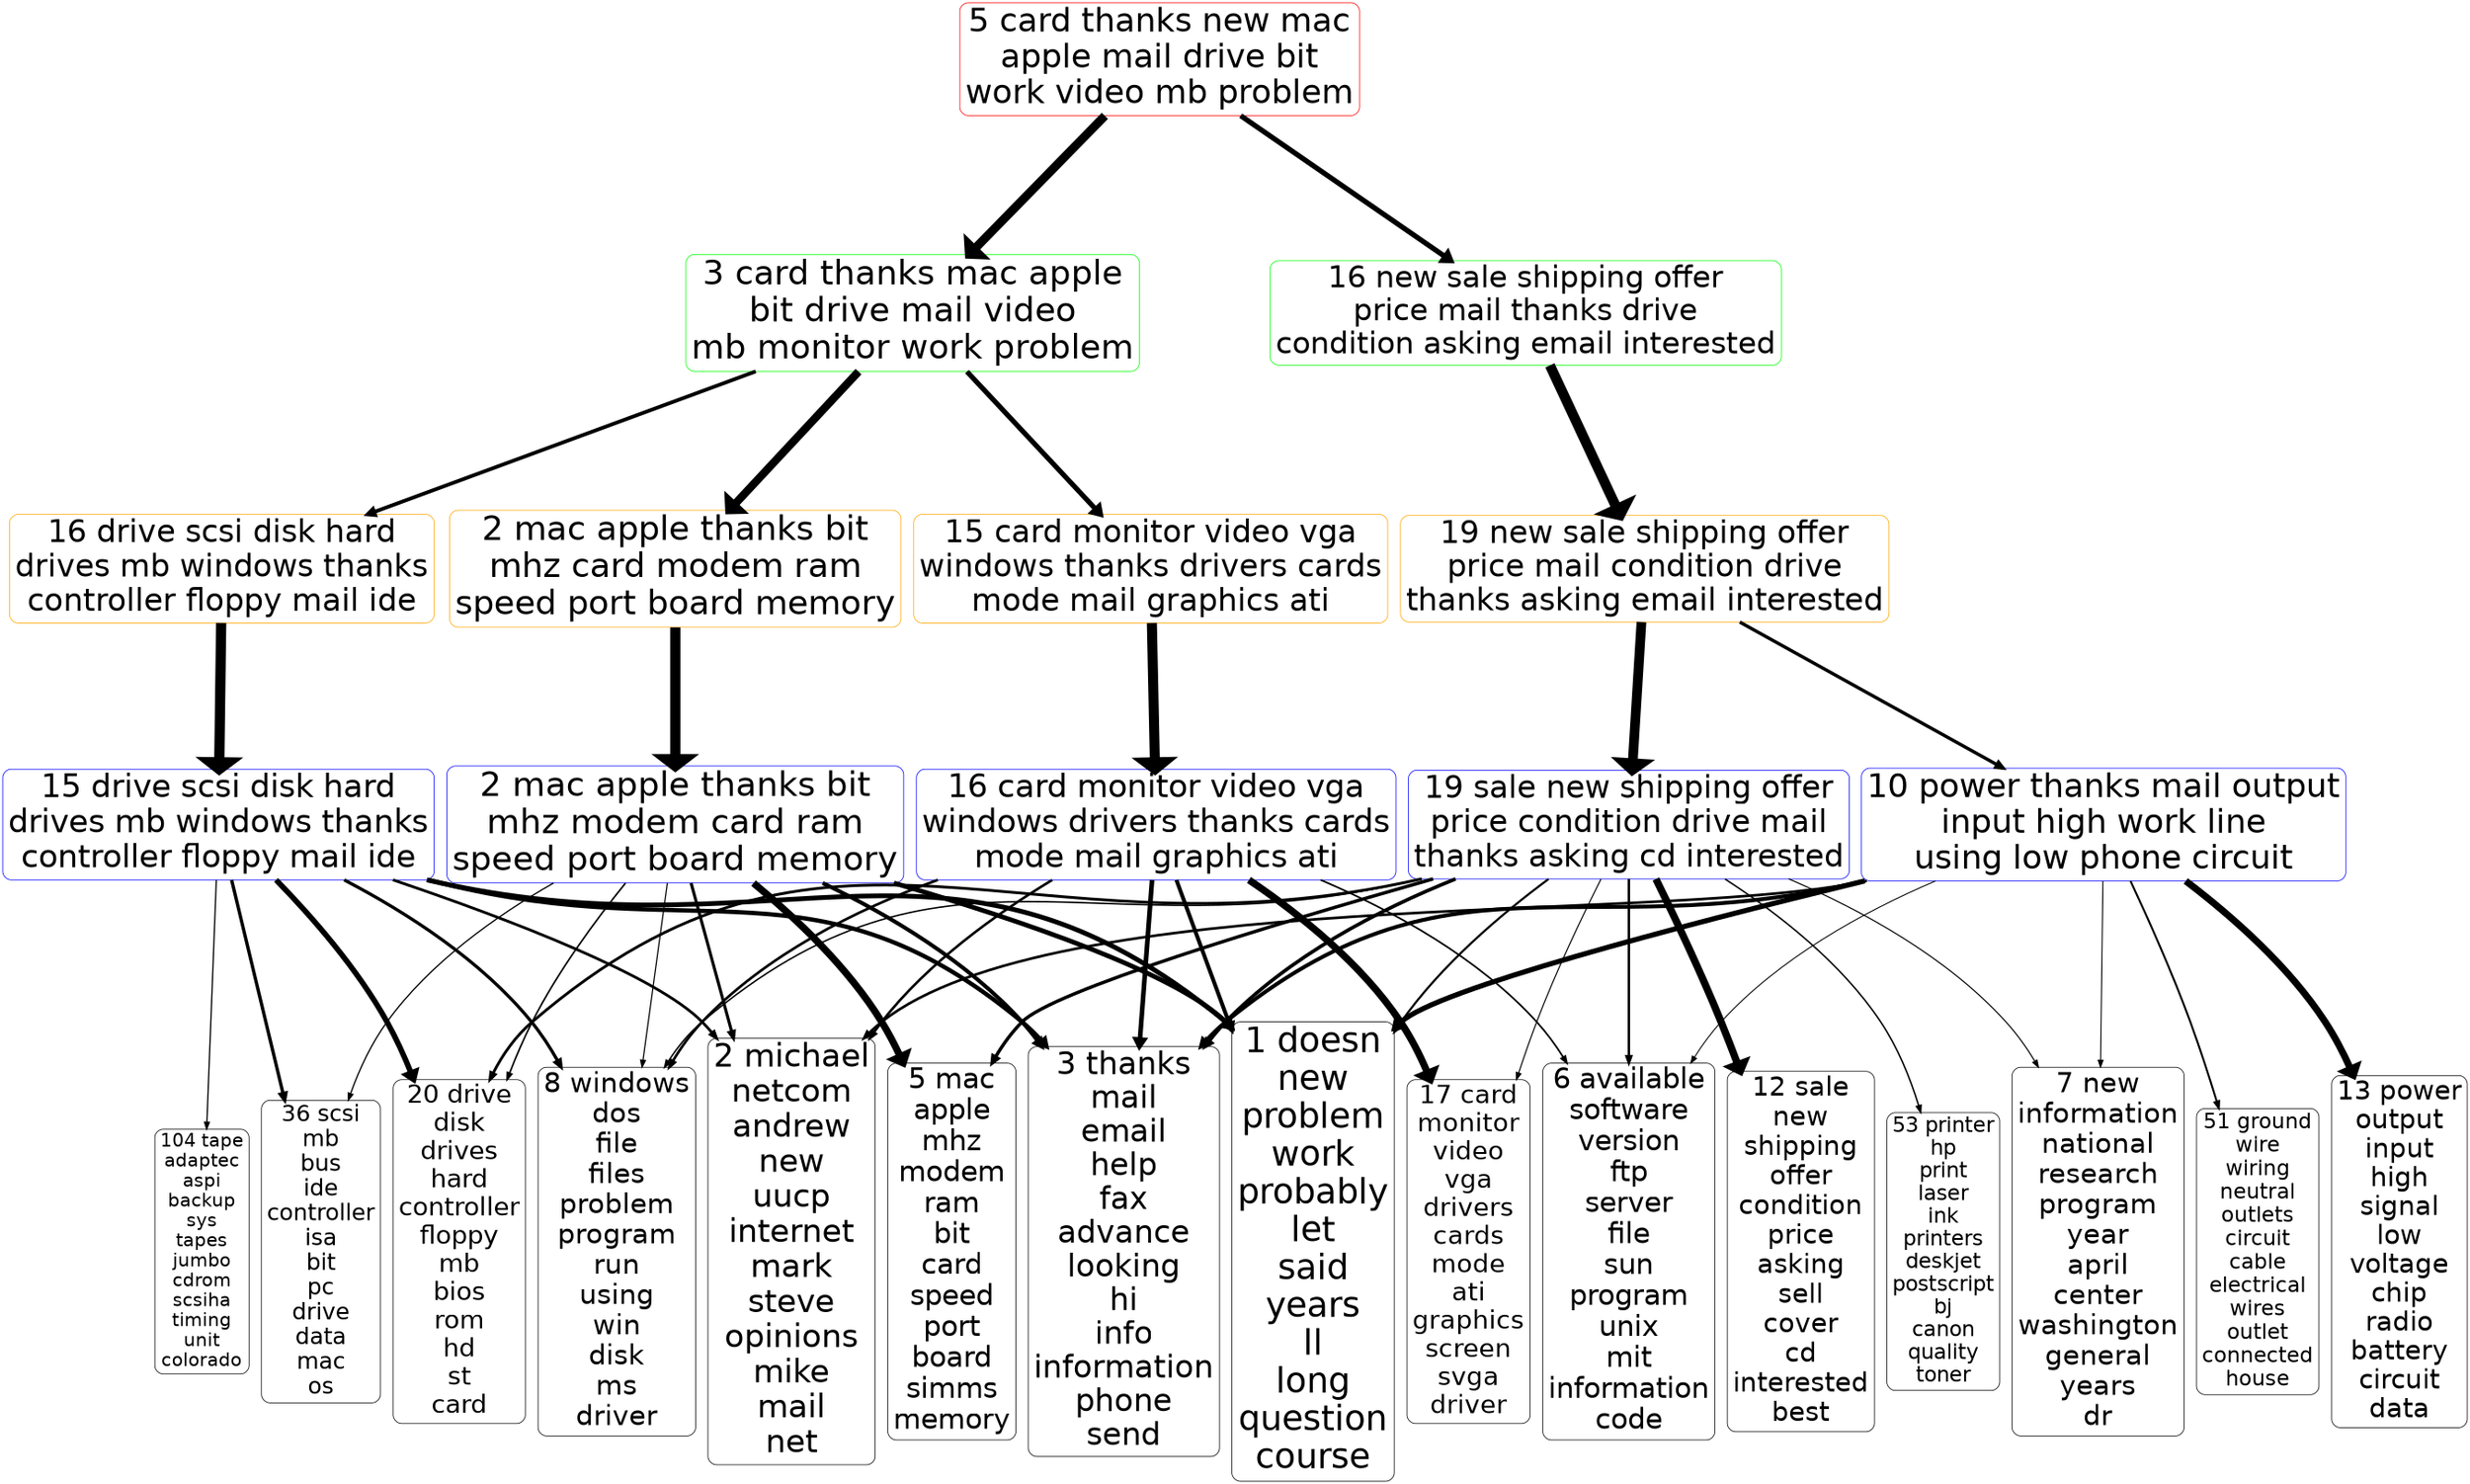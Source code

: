 digraph G {
size="18,18!";ranksep=4; ratio = auto; layers="1:2:3:4:5";
graph [fontname = "helvetica"];node [fontname = "helvetica"];edge [fontname = "helvetica"];ranksep=2.8;
"5_5" [ rank =5,fontsize =47.4725, shape=box, style="rounded", color=red, label="5 card thanks new mac
apple mail drive bit
work video mb problem"]
"5_5" -> "4_3" [penwidth=12.6495,dir=forward]
"4_3" [rank =6,fontsize =49.1936, shape=box, style="rounded", color=green,label="3 card thanks mac apple
bit drive mail video
mb monitor work problem"]
"5_5" -> "4_16" [penwidth=7.524,dir=forward]
"4_16" [rank =6,fontsize =43.4624, shape=box, style="rounded", color=green,label="16 new sale shipping offer
price mail thanks drive
condition asking email interested"]
"4_3" [ rank =4,fontsize =49.1936, shape=box, style="rounded", color=green, label="3 card thanks mac apple
bit drive mail video
mb monitor work problem"]
"4_3" -> "3_2" [penwidth=11.6898,dir=forward]
"3_2" [rank =5,fontsize =48.8415, shape=box, style="rounded", color=orange,label="2 mac apple thanks bit
mhz card modem ram
speed port board memory"]
"4_3" -> "3_15" [penwidth=7.3245,dir=forward]
"3_15" [rank =5,fontsize =45.3923, shape=box, style="rounded", color=orange,label="15 card monitor video vga
windows thanks drivers cards
mode mail graphics ati"]
"4_3" -> "3_16" [penwidth=5.4136,dir=forward]
"3_16" [rank =5,fontsize =45.2822, shape=box, style="rounded", color=orange,label="16 drive scsi disk hard
drives mb windows thanks
controller floppy mail ide"]
"3_2" [ rank =3,fontsize =48.8415, shape=box, style="rounded", color=orange, label="2 mac apple thanks bit
mhz card modem ram
speed port board memory"]
"3_2" -> "2_2" [penwidth=14.8413,dir=forward]
"2_2" [rank =4,fontsize =49.5009, shape=box, style="rounded", color=blue,label="2 mac apple thanks bit
mhz modem card ram
speed port board memory"]
"2_2" [ rank =2,fontsize =49.5009, shape=box, style="rounded", color=blue, label="2 mac apple thanks bit
mhz modem card ram
speed port board memory"]
"2_2" -> "1_1" [penwidth=6.8006,dir=forward]
"1_1" [rank =3,fontsize =50, shape=box, style="rounded", color=black,label="1 doesn
new
problem
work
probably
let
said
years
ll
long
question
course"]
"2_2" -> "1_2" [penwidth=4.3938,dir=forward]
"1_2" [rank =3,fontsize =46.1741, shape=box, style="rounded", color=black,label="2 michael
netcom
andrew
new
uucp
internet
mark
steve
opinions
mike
mail
net"]
"2_2" -> "1_3" [penwidth=5.7293,dir=forward]
"1_3" [rank =3,fontsize =44.9965, shape=box, style="rounded", color=black,label="3 thanks
mail
email
help
fax
advance
looking
hi
info
information
phone
send"]
"2_2" -> "1_5" [penwidth=10.3091,dir=forward]
"1_5" [rank =3,fontsize =40.7526, shape=box, style="rounded", color=black,label="5 mac
apple
mhz
modem
ram
bit
card
speed
port
board
simms
memory"]
"2_2" -> "1_8" [penwidth=1.6655,dir=forward]
"1_8" [rank =3,fontsize =40.1499, shape=box, style="rounded", color=black,label="8 windows
dos
file
files
problem
program
run
using
win
disk
ms
driver"]
"2_2" -> "1_20" [penwidth=2.3394,dir=forward]
"1_20" [rank =3,fontsize =36.8942, shape=box, style="rounded", color=black,label="20 drive
disk
drives
hard
controller
floppy
mb
bios
rom
hd
st
card"]
"2_2" -> "1_36" [penwidth=1.8243,dir=forward]
"1_36" [rank =3,fontsize =33.1636, shape=box, style="rounded", color=black,label="36 scsi
mb
bus
ide
controller
isa
bit
pc
drive
data
mac
os"]
"3_15" [ rank =3,fontsize =45.3923, shape=box, style="rounded", color=orange, label="15 card monitor video vga
windows thanks drivers cards
mode mail graphics ati"]
"3_15" -> "2_16" [penwidth=14.5917,dir=forward]
"2_16" [rank =4,fontsize =45.911, shape=box, style="rounded", color=blue,label="16 card monitor video vga
windows drivers thanks cards
mode mail graphics ati"]
"2_16" [ rank =2,fontsize =45.911, shape=box, style="rounded", color=blue, label="16 card monitor video vga
windows drivers thanks cards
mode mail graphics ati"]
"2_16" -> "1_1" [penwidth=5.7195,dir=forward]
"1_1" [rank =3,fontsize =50, shape=box, style="rounded", color=black,label="1 doesn
new
problem
work
probably
let
said
years
ll
long
question
course"]
"2_16" -> "1_2" [penwidth=3.7046,dir=forward]
"1_2" [rank =3,fontsize =46.1741, shape=box, style="rounded", color=black,label="2 michael
netcom
andrew
new
uucp
internet
mark
steve
opinions
mike
mail
net"]
"2_16" -> "1_3" [penwidth=6.7582,dir=forward]
"1_3" [rank =3,fontsize =44.9965, shape=box, style="rounded", color=black,label="3 thanks
mail
email
help
fax
advance
looking
hi
info
information
phone
send"]
"2_16" -> "1_6" [penwidth=2.466,dir=forward]
"1_6" [rank =3,fontsize =40.6629, shape=box, style="rounded", color=black,label="6 available
software
version
ftp
server
file
sun
program
unix
mit
information
code"]
"2_16" -> "1_8" [penwidth=3.812,dir=forward]
"1_8" [rank =3,fontsize =40.1499, shape=box, style="rounded", color=black,label="8 windows
dos
file
files
problem
program
run
using
win
disk
ms
driver"]
"2_16" -> "1_17" [penwidth=10.3261,dir=forward]
"1_17" [rank =3,fontsize =37.5683, shape=box, style="rounded", color=black,label="17 card
monitor
video
vga
drivers
cards
mode
ati
graphics
screen
svga
driver"]
"3_16" [ rank =3,fontsize =45.2822, shape=box, style="rounded", color=orange, label="16 drive scsi disk hard
drives mb windows thanks
controller floppy mail ide"]
"3_16" -> "2_15" [penwidth=14.8692,dir=forward]
"2_15" [rank =4,fontsize =45.9432, shape=box, style="rounded", color=blue,label="15 drive scsi disk hard
drives mb windows thanks
controller floppy mail ide"]
"2_15" [ rank =2,fontsize =45.9432, shape=box, style="rounded", color=blue, label="15 drive scsi disk hard
drives mb windows thanks
controller floppy mail ide"]
"2_15" -> "1_1" [penwidth=6.9457,dir=forward]
"1_1" [rank =3,fontsize =50, shape=box, style="rounded", color=black,label="1 doesn
new
problem
work
probably
let
said
years
ll
long
question
course"]
"2_15" -> "1_2" [penwidth=4.0415,dir=forward]
"1_2" [rank =3,fontsize =46.1741, shape=box, style="rounded", color=black,label="2 michael
netcom
andrew
new
uucp
internet
mark
steve
opinions
mike
mail
net"]
"2_15" -> "1_3" [penwidth=6.2502,dir=forward]
"1_3" [rank =3,fontsize =44.9965, shape=box, style="rounded", color=black,label="3 thanks
mail
email
help
fax
advance
looking
hi
info
information
phone
send"]
"2_15" -> "1_8" [penwidth=4.6893,dir=forward]
"1_8" [rank =3,fontsize =40.1499, shape=box, style="rounded", color=black,label="8 windows
dos
file
files
problem
program
run
using
win
disk
ms
driver"]
"2_15" -> "1_20" [penwidth=8.0057,dir=forward]
"1_20" [rank =3,fontsize =36.8942, shape=box, style="rounded", color=black,label="20 drive
disk
drives
hard
controller
floppy
mb
bios
rom
hd
st
card"]
"2_15" -> "1_36" [penwidth=4.8515,dir=forward]
"1_36" [rank =3,fontsize =33.1636, shape=box, style="rounded", color=black,label="36 scsi
mb
bus
ide
controller
isa
bit
pc
drive
data
mac
os"]
"2_15" -> "1_104" [penwidth=1.8056,dir=forward]
"1_104" [rank =3,fontsize =26.7458, shape=box, style="rounded", color=black,label="104 tape
adaptec
aspi
backup
sys
tapes
jumbo
cdrom
scsiha
timing
unit
colorado"]
"4_16" [ rank =4,fontsize =43.4624, shape=box, style="rounded", color=green, label="16 new sale shipping offer
price mail thanks drive
condition asking email interested"]
"4_16" -> "3_19" [penwidth=14.6865,dir=forward]
"3_19" [rank =5,fontsize =44.9084, shape=box, style="rounded", color=orange,label="19 new sale shipping offer
price mail condition drive
thanks asking email interested"]
"3_19" [ rank =3,fontsize =44.9084, shape=box, style="rounded", color=orange, label="19 new sale shipping offer
price mail condition drive
thanks asking email interested"]
"3_19" -> "2_10" [penwidth=4.8472,dir=forward]
"2_10" [rank =4,fontsize =47.5289, shape=box, style="rounded", color=blue,label="10 power thanks mail output
input high work line
using low phone circuit"]
"3_19" -> "2_19" [penwidth=14.1147,dir=forward]
"2_19" [rank =4,fontsize =45.1212, shape=box, style="rounded", color=blue,label="19 sale new shipping offer
price condition drive mail
thanks asking cd interested"]
"2_10" [ rank =2,fontsize =47.5289, shape=box, style="rounded", color=blue, label="10 power thanks mail output
input high work line
using low phone circuit"]
"2_10" -> "1_1" [penwidth=7.4733,dir=forward]
"1_1" [rank =3,fontsize =50, shape=box, style="rounded", color=black,label="1 doesn
new
problem
work
probably
let
said
years
ll
long
question
course"]
"2_10" -> "1_2" [penwidth=3.8111,dir=forward]
"1_2" [rank =3,fontsize =46.1741, shape=box, style="rounded", color=black,label="2 michael
netcom
andrew
new
uucp
internet
mark
steve
opinions
mike
mail
net"]
"2_10" -> "1_3" [penwidth=5.6776,dir=forward]
"1_3" [rank =3,fontsize =44.9965, shape=box, style="rounded", color=black,label="3 thanks
mail
email
help
fax
advance
looking
hi
info
information
phone
send"]
"2_10" -> "1_6" [penwidth=1.416,dir=forward]
"1_6" [rank =3,fontsize =40.6629, shape=box, style="rounded", color=black,label="6 available
software
version
ftp
server
file
sun
program
unix
mit
information
code"]
"2_10" -> "1_7" [penwidth=1.4515,dir=forward]
"1_7" [rank =3,fontsize =40.4508, shape=box, style="rounded", color=black,label="7 new
information
national
research
program
year
april
center
washington
general
years
dr"]
"2_10" -> "1_13" [penwidth=10.0266,dir=forward]
"1_13" [rank =3,fontsize =38.6139, shape=box, style="rounded", color=black,label="13 power
output
input
high
signal
low
voltage
chip
radio
battery
circuit
data"]
"2_10" -> "1_51" [penwidth=2.8542,dir=forward]
"1_51" [rank =3,fontsize =30.9828, shape=box, style="rounded", color=black,label="51 ground
wire
wiring
neutral
outlets
circuit
cable
electrical
wires
outlet
connected
house"]
"2_19" [ rank =2,fontsize =45.1212, shape=box, style="rounded", color=blue, label="19 sale new shipping offer
price condition drive mail
thanks asking cd interested"]
"2_19" -> "1_1" [penwidth=3.1182,dir=forward]
"1_1" [rank =3,fontsize =50, shape=box, style="rounded", color=black,label="1 doesn
new
problem
work
probably
let
said
years
ll
long
question
course"]
"2_19" -> "1_3" [penwidth=5.2069,dir=forward]
"1_3" [rank =3,fontsize =44.9965, shape=box, style="rounded", color=black,label="3 thanks
mail
email
help
fax
advance
looking
hi
info
information
phone
send"]
"2_19" -> "1_5" [penwidth=4.9164,dir=forward]
"1_5" [rank =3,fontsize =40.7526, shape=box, style="rounded", color=black,label="5 mac
apple
mhz
modem
ram
bit
card
speed
port
board
simms
memory"]
"2_19" -> "1_6" [penwidth=3.4861,dir=forward]
"1_6" [rank =3,fontsize =40.6629, shape=box, style="rounded", color=black,label="6 available
software
version
ftp
server
file
sun
program
unix
mit
information
code"]
"2_19" -> "1_7" [penwidth=1.6011,dir=forward]
"1_7" [rank =3,fontsize =40.4508, shape=box, style="rounded", color=black,label="7 new
information
national
research
program
year
april
center
washington
general
years
dr"]
"2_19" -> "1_8" [penwidth=2.1617,dir=forward]
"1_8" [rank =3,fontsize =40.1499, shape=box, style="rounded", color=black,label="8 windows
dos
file
files
problem
program
run
using
win
disk
ms
driver"]
"2_19" -> "1_12" [penwidth=10.7065,dir=forward]
"1_12" [rank =3,fontsize =39.1159, shape=box, style="rounded", color=black,label="12 sale
new
shipping
offer
condition
price
asking
sell
cover
cd
interested
best"]
"2_19" -> "1_17" [penwidth=1.5607,dir=forward]
"1_17" [rank =3,fontsize =37.5683, shape=box, style="rounded", color=black,label="17 card
monitor
video
vga
drivers
cards
mode
ati
graphics
screen
svga
driver"]
"2_19" -> "1_20" [penwidth=4.0855,dir=forward]
"1_20" [rank =3,fontsize =36.8942, shape=box, style="rounded", color=black,label="20 drive
disk
drives
hard
controller
floppy
mb
bios
rom
hd
st
card"]
"2_19" -> "1_53" [penwidth=2.1469,dir=forward]
"1_53" [rank =3,fontsize =30.0303, shape=box, style="rounded", color=black,label="53 printer
hp
print
laser
ink
printers
deskjet
postscript
bj
canon
quality
toner"]
{rank=same; "1_1" "1_2" "1_3" "1_5" "1_8" "1_20" "1_36" "1_1" "1_2" "1_3" "1_6" "1_8" "1_17" "1_1" "1_2" "1_3" "1_8" "1_20" "1_36" "1_104" "1_1" "1_2" "1_3" "1_6" "1_7" "1_13" "1_51" "1_1" "1_3" "1_5" "1_6" "1_7" "1_8" "1_12" "1_17" "1_20" "1_53"}{rank=same; "2_2" "2_2" "2_16" "2_16" "2_15" "2_15" "2_10" "2_19" "2_10" "2_19"}{rank=same; "3_2" "3_15" "3_16" "3_2" "3_15" "3_16" "3_19" "3_19"}{rank=same; "4_3" "4_16" "4_3" "4_16"}{rank=same; "5_5"}}